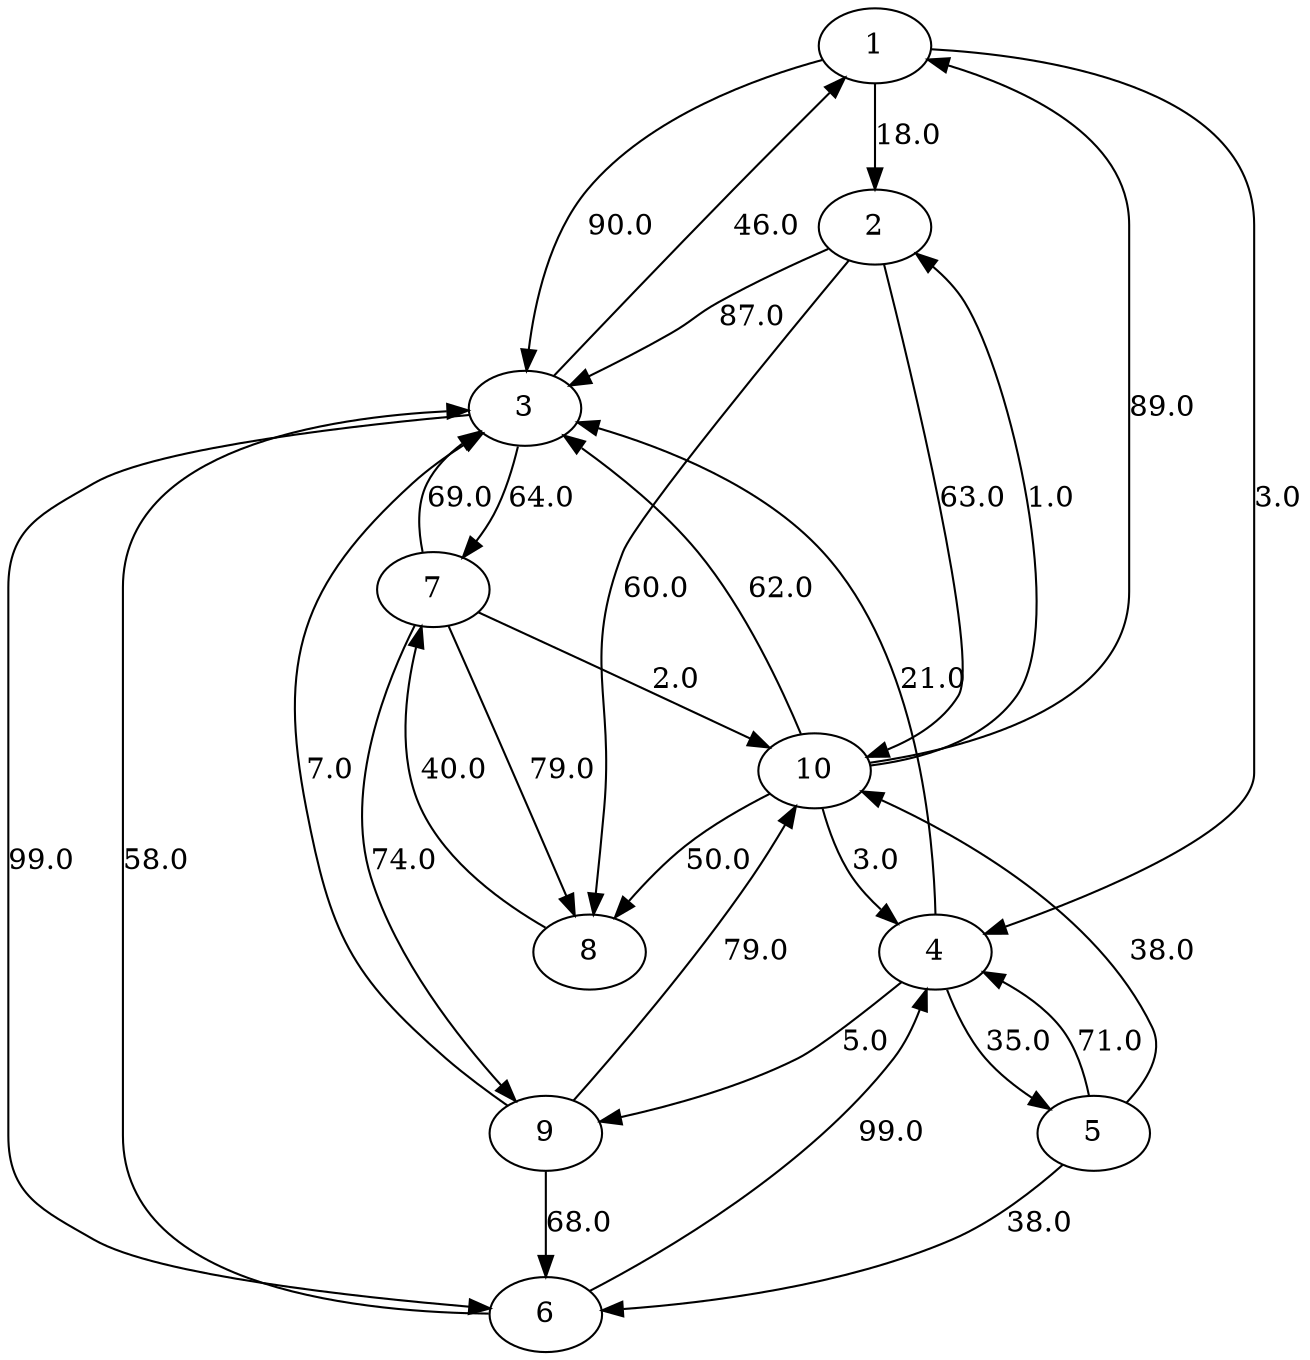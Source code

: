 strict digraph G {
  1 [ label="1" ];
  2 [ label="2" ];
  3 [ label="3" ];
  4 [ label="4" ];
  5 [ label="5" ];
  6 [ label="6" ];
  7 [ label="7" ];
  8 [ label="8" ];
  9 [ label="9" ];
  10 [ label="10" ];
  9 -> 3 [ label="7.0" ];
  5 -> 10 [ label="38.0" ];
  4 -> 9 [ label="5.0" ];
  10 -> 8 [ label="50.0" ];
  2 -> 3 [ label="87.0" ];
  7 -> 9 [ label="74.0" ];
  1 -> 2 [ label="18.0" ];
  3 -> 1 [ label="46.0" ];
  6 -> 4 [ label="99.0" ];
  4 -> 3 [ label="21.0" ];
  7 -> 3 [ label="69.0" ];
  5 -> 4 [ label="71.0" ];
  10 -> 1 [ label="89.0" ];
  7 -> 8 [ label="79.0" ];
  1 -> 4 [ label="3.0" ];
  3 -> 6 [ label="99.0" ];
  10 -> 2 [ label="1.0" ];
  7 -> 10 [ label="2.0" ];
  1 -> 3 [ label="90.0" ];
  4 -> 5 [ label="35.0" ];
  9 -> 10 [ label="79.0" ];
  10 -> 4 [ label="3.0" ];
  2 -> 10 [ label="63.0" ];
  8 -> 7 [ label="40.0" ];
  10 -> 3 [ label="62.0" ];
  5 -> 6 [ label="38.0" ];
  2 -> 8 [ label="60.0" ];
  9 -> 6 [ label="68.0" ];
  3 -> 7 [ label="64.0" ];
  6 -> 3 [ label="58.0" ];
}
